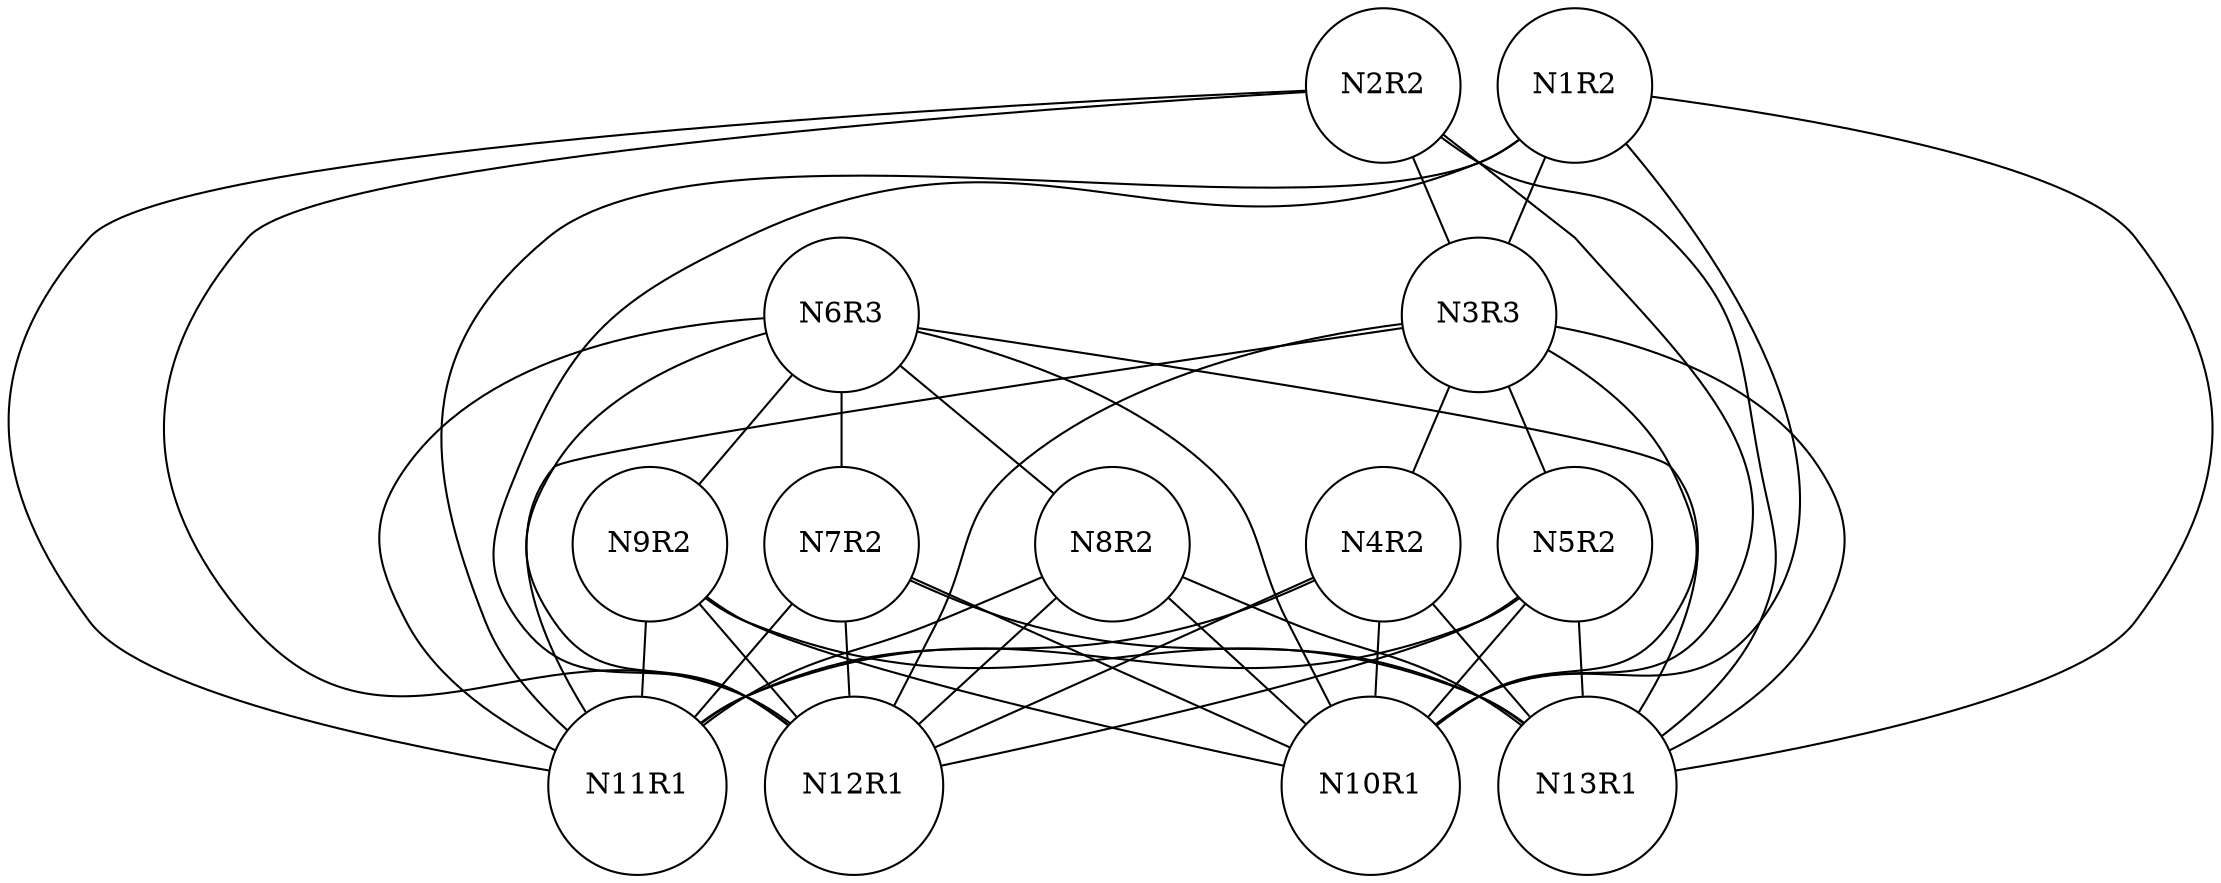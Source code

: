 graph ig {
    node [shape = circle];
    N1R2;
    N2R2;
    N3R3;
    N4R2;
    N5R2;
    N6R3;
    N7R2;
    N8R2;
    N9R2;
    N10R1;
    N11R1;
    N12R1;
    N13R1;
    N1R2 -- N3R3;
    N1R2 -- N11R1;
    N1R2 -- N10R1;
    N1R2 -- N13R1;
    N1R2 -- N12R1;
    N2R2 -- N3R3;
    N2R2 -- N11R1;
    N2R2 -- N10R1;
    N2R2 -- N13R1;
    N2R2 -- N12R1;
    N3R3 -- N5R2;
    N3R3 -- N4R2;
    N3R3 -- N11R1;
    N3R3 -- N10R1;
    N3R3 -- N13R1;
    N3R3 -- N12R1;
    N4R2 -- N11R1;
    N4R2 -- N10R1;
    N4R2 -- N12R1;
    N4R2 -- N13R1;
    N5R2 -- N11R1;
    N5R2 -- N10R1;
    N5R2 -- N13R1;
    N5R2 -- N12R1;
    N6R3 -- N9R2;
    N6R3 -- N8R2;
    N6R3 -- N7R2;
    N6R3 -- N10R1;
    N6R3 -- N11R1;
    N6R3 -- N13R1;
    N6R3 -- N12R1;
    N7R2 -- N10R1;
    N7R2 -- N11R1;
    N7R2 -- N13R1;
    N7R2 -- N12R1;
    N8R2 -- N10R1;
    N8R2 -- N11R1;
    N8R2 -- N13R1;
    N8R2 -- N12R1;
    N9R2 -- N11R1;
    N9R2 -- N10R1;
    N9R2 -- N13R1;
    N9R2 -- N12R1;
}

